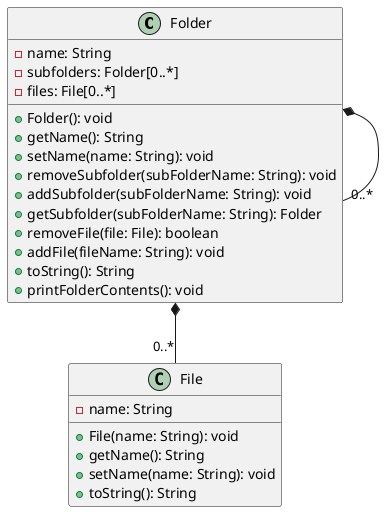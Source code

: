 @startuml
Folder *--"0..*" Folder
Folder *--"0..*" File

class Folder{
-name: String
-subfolders: Folder[0..*]
-files: File[0..*]

+Folder(): void
+getName(): String
+setName(name: String): void
+removeSubfolder(subFolderName: String): void
+addSubfolder(subFolderName: String): void
+getSubfolder(subFolderName: String): Folder
+removeFile(file: File): boolean
+addFile(fileName: String): void
+toString(): String
+printFolderContents(): void
}

class File{
-name: String

+File(name: String): void
+getName(): String
+setName(name: String): void
+toString(): String
}

@enduml